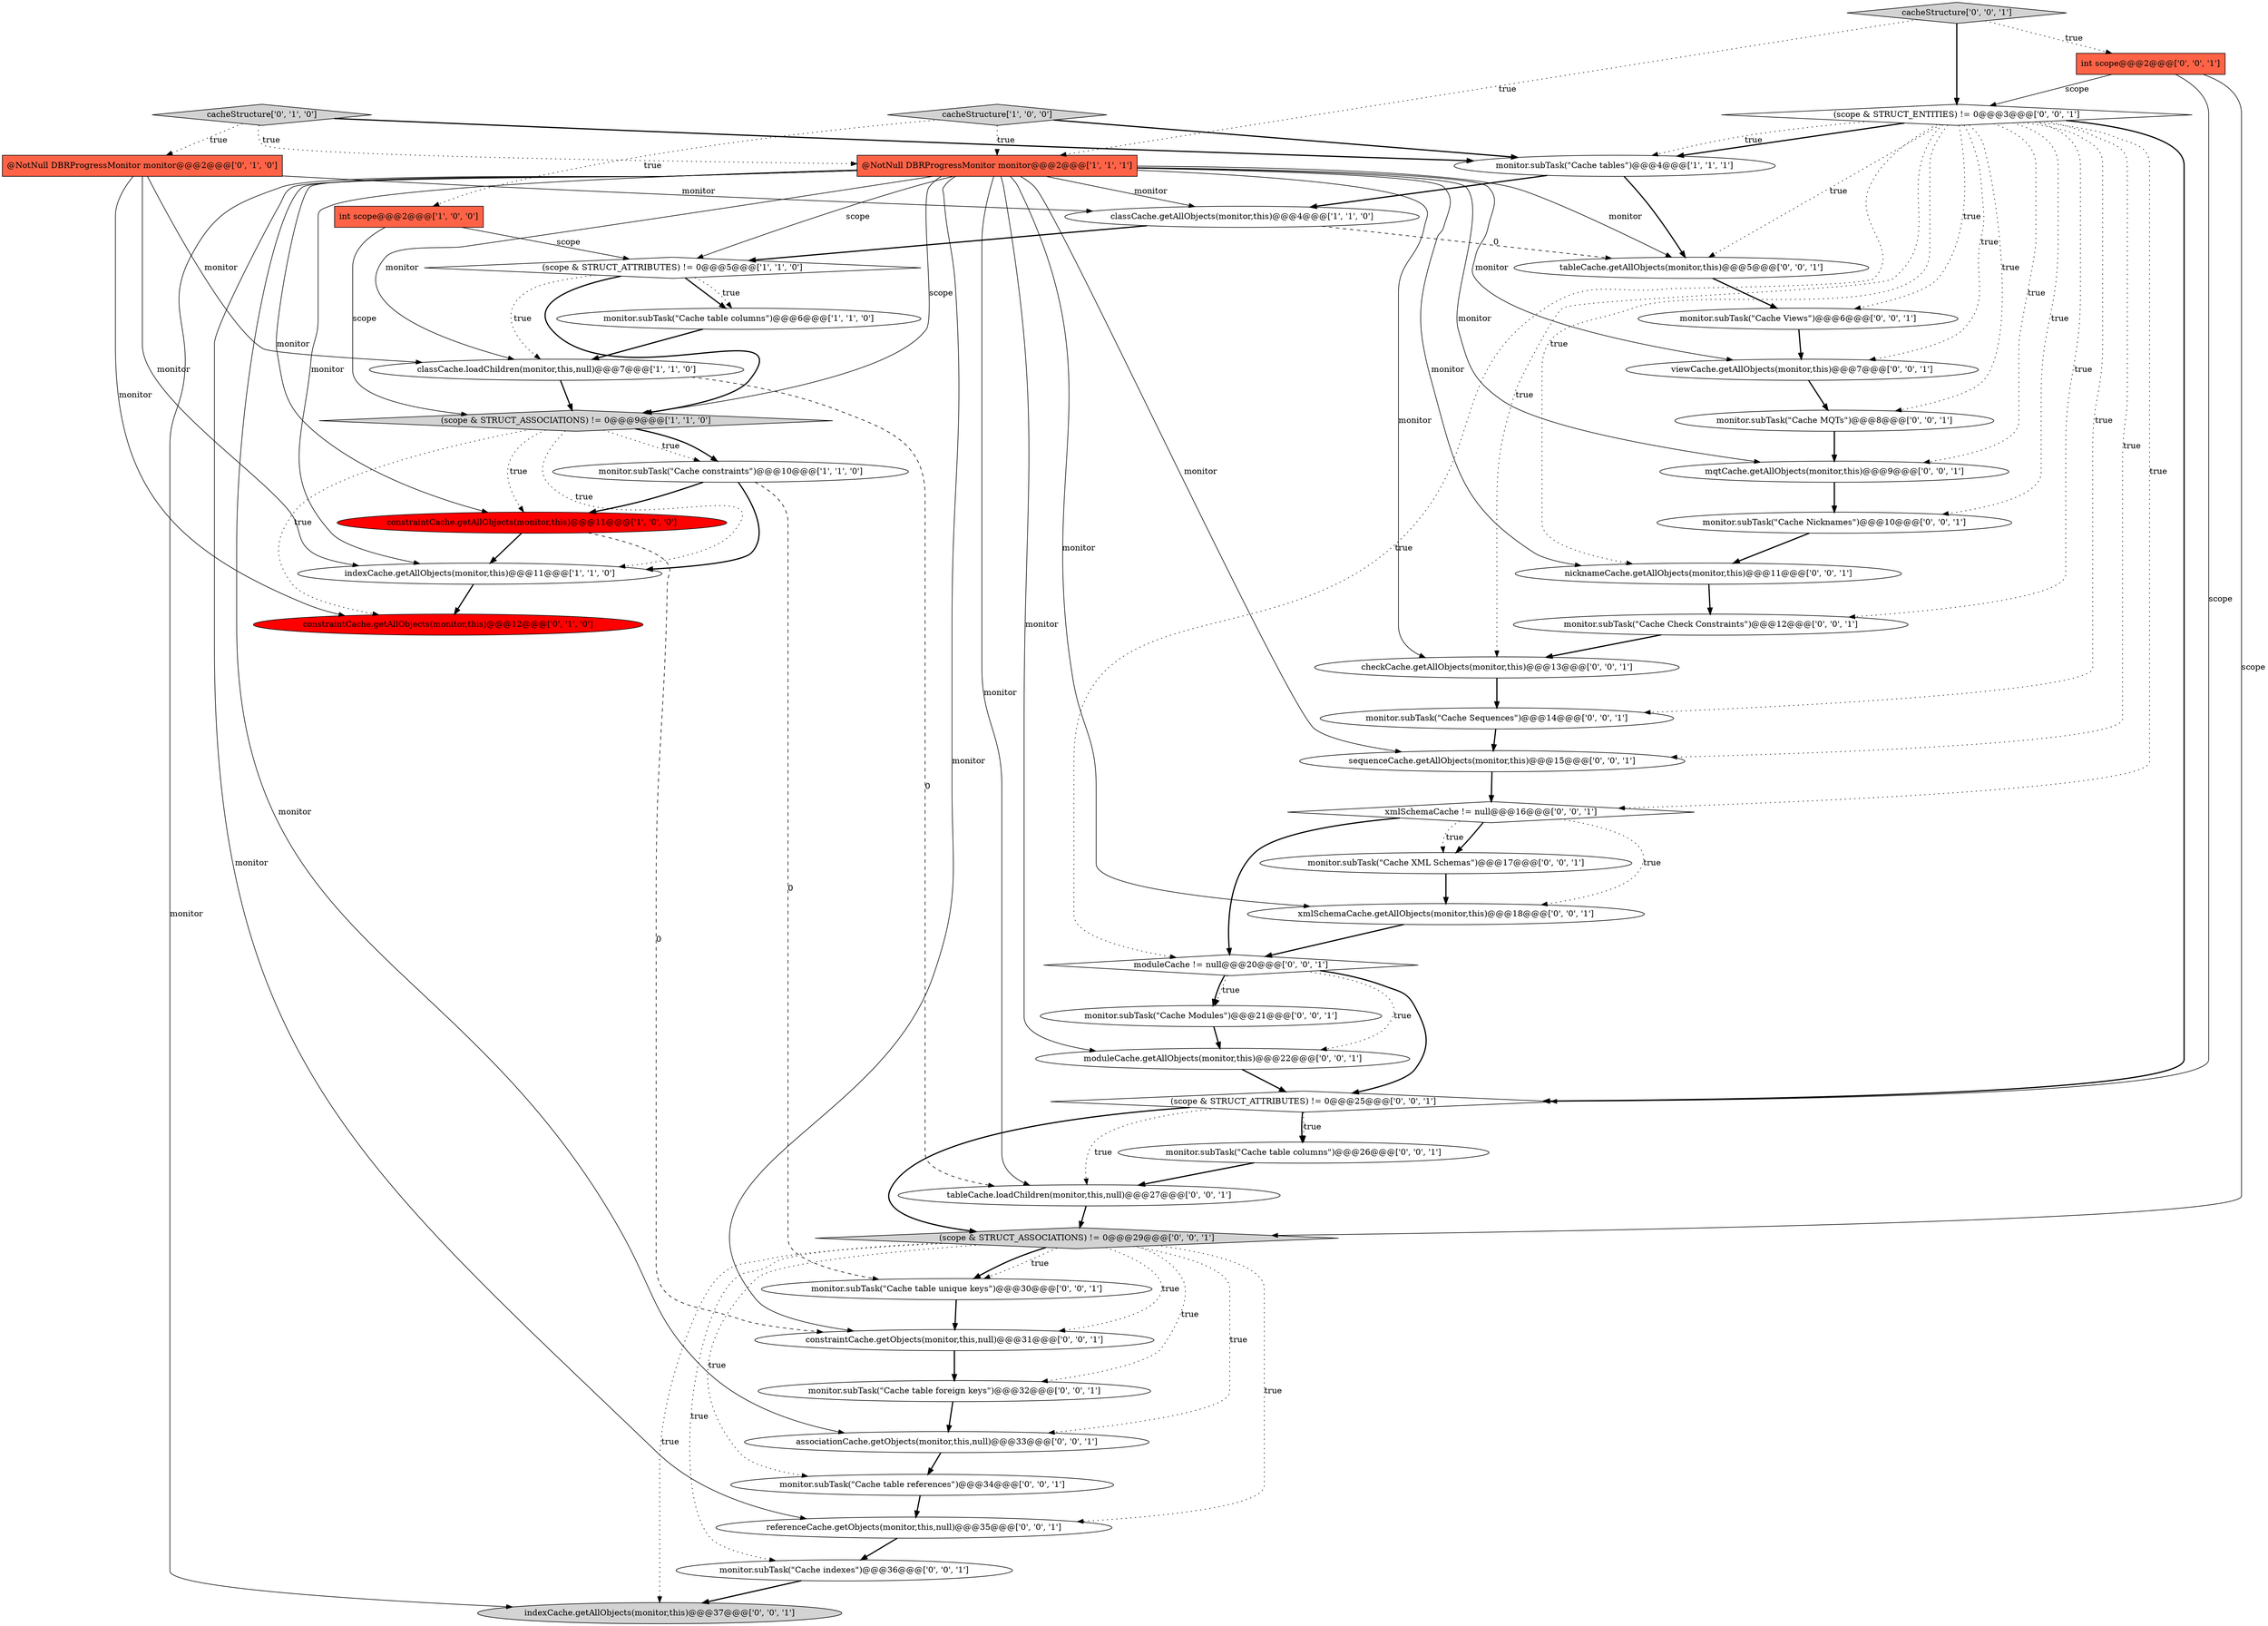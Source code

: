 digraph {
12 [style = filled, label = "@NotNull DBRProgressMonitor monitor@@@2@@@['0', '1', '0']", fillcolor = tomato, shape = box image = "AAA0AAABBB2BBB"];
2 [style = filled, label = "cacheStructure['1', '0', '0']", fillcolor = lightgray, shape = diamond image = "AAA0AAABBB1BBB"];
27 [style = filled, label = "moduleCache.getAllObjects(monitor,this)@@@22@@@['0', '0', '1']", fillcolor = white, shape = ellipse image = "AAA0AAABBB3BBB"];
41 [style = filled, label = "(scope & STRUCT_ATTRIBUTES) != 0@@@25@@@['0', '0', '1']", fillcolor = white, shape = diamond image = "AAA0AAABBB3BBB"];
10 [style = filled, label = "(scope & STRUCT_ATTRIBUTES) != 0@@@5@@@['1', '1', '0']", fillcolor = white, shape = diamond image = "AAA0AAABBB1BBB"];
29 [style = filled, label = "monitor.subTask(\"Cache Views\")@@@6@@@['0', '0', '1']", fillcolor = white, shape = ellipse image = "AAA0AAABBB3BBB"];
31 [style = filled, label = "xmlSchemaCache != null@@@16@@@['0', '0', '1']", fillcolor = white, shape = diamond image = "AAA0AAABBB3BBB"];
3 [style = filled, label = "monitor.subTask(\"Cache tables\")@@@4@@@['1', '1', '1']", fillcolor = white, shape = ellipse image = "AAA0AAABBB1BBB"];
7 [style = filled, label = "indexCache.getAllObjects(monitor,this)@@@11@@@['1', '1', '0']", fillcolor = white, shape = ellipse image = "AAA0AAABBB1BBB"];
15 [style = filled, label = "associationCache.getObjects(monitor,this,null)@@@33@@@['0', '0', '1']", fillcolor = white, shape = ellipse image = "AAA0AAABBB3BBB"];
45 [style = filled, label = "nicknameCache.getAllObjects(monitor,this)@@@11@@@['0', '0', '1']", fillcolor = white, shape = ellipse image = "AAA0AAABBB3BBB"];
19 [style = filled, label = "moduleCache != null@@@20@@@['0', '0', '1']", fillcolor = white, shape = diamond image = "AAA0AAABBB3BBB"];
4 [style = filled, label = "int scope@@@2@@@['1', '0', '0']", fillcolor = tomato, shape = box image = "AAA0AAABBB1BBB"];
46 [style = filled, label = "checkCache.getAllObjects(monitor,this)@@@13@@@['0', '0', '1']", fillcolor = white, shape = ellipse image = "AAA0AAABBB3BBB"];
8 [style = filled, label = "@NotNull DBRProgressMonitor monitor@@@2@@@['1', '1', '1']", fillcolor = tomato, shape = box image = "AAA0AAABBB1BBB"];
38 [style = filled, label = "monitor.subTask(\"Cache indexes\")@@@36@@@['0', '0', '1']", fillcolor = white, shape = ellipse image = "AAA0AAABBB3BBB"];
26 [style = filled, label = "sequenceCache.getAllObjects(monitor,this)@@@15@@@['0', '0', '1']", fillcolor = white, shape = ellipse image = "AAA0AAABBB3BBB"];
34 [style = filled, label = "monitor.subTask(\"Cache Modules\")@@@21@@@['0', '0', '1']", fillcolor = white, shape = ellipse image = "AAA0AAABBB3BBB"];
39 [style = filled, label = "cacheStructure['0', '0', '1']", fillcolor = lightgray, shape = diamond image = "AAA0AAABBB3BBB"];
5 [style = filled, label = "monitor.subTask(\"Cache table columns\")@@@6@@@['1', '1', '0']", fillcolor = white, shape = ellipse image = "AAA0AAABBB1BBB"];
35 [style = filled, label = "tableCache.loadChildren(monitor,this,null)@@@27@@@['0', '0', '1']", fillcolor = white, shape = ellipse image = "AAA0AAABBB3BBB"];
9 [style = filled, label = "classCache.loadChildren(monitor,this,null)@@@7@@@['1', '1', '0']", fillcolor = white, shape = ellipse image = "AAA0AAABBB1BBB"];
25 [style = filled, label = "monitor.subTask(\"Cache table references\")@@@34@@@['0', '0', '1']", fillcolor = white, shape = ellipse image = "AAA0AAABBB3BBB"];
13 [style = filled, label = "cacheStructure['0', '1', '0']", fillcolor = lightgray, shape = diamond image = "AAA0AAABBB2BBB"];
42 [style = filled, label = "constraintCache.getObjects(monitor,this,null)@@@31@@@['0', '0', '1']", fillcolor = white, shape = ellipse image = "AAA0AAABBB3BBB"];
28 [style = filled, label = "monitor.subTask(\"Cache table foreign keys\")@@@32@@@['0', '0', '1']", fillcolor = white, shape = ellipse image = "AAA0AAABBB3BBB"];
32 [style = filled, label = "mqtCache.getAllObjects(monitor,this)@@@9@@@['0', '0', '1']", fillcolor = white, shape = ellipse image = "AAA0AAABBB3BBB"];
43 [style = filled, label = "referenceCache.getObjects(monitor,this,null)@@@35@@@['0', '0', '1']", fillcolor = white, shape = ellipse image = "AAA0AAABBB3BBB"];
36 [style = filled, label = "monitor.subTask(\"Cache Check Constraints\")@@@12@@@['0', '0', '1']", fillcolor = white, shape = ellipse image = "AAA0AAABBB3BBB"];
21 [style = filled, label = "monitor.subTask(\"Cache table columns\")@@@26@@@['0', '0', '1']", fillcolor = white, shape = ellipse image = "AAA0AAABBB3BBB"];
40 [style = filled, label = "(scope & STRUCT_ENTITIES) != 0@@@3@@@['0', '0', '1']", fillcolor = white, shape = diamond image = "AAA0AAABBB3BBB"];
24 [style = filled, label = "(scope & STRUCT_ASSOCIATIONS) != 0@@@29@@@['0', '0', '1']", fillcolor = lightgray, shape = diamond image = "AAA0AAABBB3BBB"];
0 [style = filled, label = "classCache.getAllObjects(monitor,this)@@@4@@@['1', '1', '0']", fillcolor = white, shape = ellipse image = "AAA0AAABBB1BBB"];
16 [style = filled, label = "int scope@@@2@@@['0', '0', '1']", fillcolor = tomato, shape = box image = "AAA0AAABBB3BBB"];
30 [style = filled, label = "monitor.subTask(\"Cache XML Schemas\")@@@17@@@['0', '0', '1']", fillcolor = white, shape = ellipse image = "AAA0AAABBB3BBB"];
18 [style = filled, label = "monitor.subTask(\"Cache MQTs\")@@@8@@@['0', '0', '1']", fillcolor = white, shape = ellipse image = "AAA0AAABBB3BBB"];
6 [style = filled, label = "constraintCache.getAllObjects(monitor,this)@@@11@@@['1', '0', '0']", fillcolor = red, shape = ellipse image = "AAA1AAABBB1BBB"];
1 [style = filled, label = "monitor.subTask(\"Cache constraints\")@@@10@@@['1', '1', '0']", fillcolor = white, shape = ellipse image = "AAA0AAABBB1BBB"];
11 [style = filled, label = "(scope & STRUCT_ASSOCIATIONS) != 0@@@9@@@['1', '1', '0']", fillcolor = lightgray, shape = diamond image = "AAA0AAABBB1BBB"];
44 [style = filled, label = "viewCache.getAllObjects(monitor,this)@@@7@@@['0', '0', '1']", fillcolor = white, shape = ellipse image = "AAA0AAABBB3BBB"];
23 [style = filled, label = "monitor.subTask(\"Cache Sequences\")@@@14@@@['0', '0', '1']", fillcolor = white, shape = ellipse image = "AAA0AAABBB3BBB"];
33 [style = filled, label = "tableCache.getAllObjects(monitor,this)@@@5@@@['0', '0', '1']", fillcolor = white, shape = ellipse image = "AAA0AAABBB3BBB"];
14 [style = filled, label = "constraintCache.getAllObjects(monitor,this)@@@12@@@['0', '1', '0']", fillcolor = red, shape = ellipse image = "AAA1AAABBB2BBB"];
17 [style = filled, label = "xmlSchemaCache.getAllObjects(monitor,this)@@@18@@@['0', '0', '1']", fillcolor = white, shape = ellipse image = "AAA0AAABBB3BBB"];
20 [style = filled, label = "monitor.subTask(\"Cache table unique keys\")@@@30@@@['0', '0', '1']", fillcolor = white, shape = ellipse image = "AAA0AAABBB3BBB"];
37 [style = filled, label = "monitor.subTask(\"Cache Nicknames\")@@@10@@@['0', '0', '1']", fillcolor = white, shape = ellipse image = "AAA0AAABBB3BBB"];
22 [style = filled, label = "indexCache.getAllObjects(monitor,this)@@@37@@@['0', '0', '1']", fillcolor = lightgray, shape = ellipse image = "AAA0AAABBB3BBB"];
32->37 [style = bold, label=""];
9->11 [style = bold, label=""];
40->18 [style = dotted, label="true"];
8->43 [style = solid, label="monitor"];
5->9 [style = bold, label=""];
4->10 [style = solid, label="scope"];
24->25 [style = dotted, label="true"];
15->25 [style = bold, label=""];
11->1 [style = dotted, label="true"];
24->43 [style = dotted, label="true"];
40->31 [style = dotted, label="true"];
8->0 [style = solid, label="monitor"];
25->43 [style = bold, label=""];
40->32 [style = dotted, label="true"];
40->23 [style = dotted, label="true"];
40->36 [style = dotted, label="true"];
40->44 [style = dotted, label="true"];
40->37 [style = dotted, label="true"];
7->14 [style = bold, label=""];
40->46 [style = dotted, label="true"];
8->6 [style = solid, label="monitor"];
8->27 [style = solid, label="monitor"];
24->42 [style = dotted, label="true"];
31->30 [style = bold, label=""];
18->32 [style = bold, label=""];
29->44 [style = bold, label=""];
12->14 [style = solid, label="monitor"];
44->18 [style = bold, label=""];
21->35 [style = bold, label=""];
2->8 [style = dotted, label="true"];
41->21 [style = dotted, label="true"];
10->11 [style = bold, label=""];
11->7 [style = dotted, label="true"];
16->41 [style = solid, label="scope"];
19->34 [style = bold, label=""];
39->8 [style = dotted, label="true"];
40->26 [style = dotted, label="true"];
16->40 [style = solid, label="scope"];
41->21 [style = bold, label=""];
11->14 [style = dotted, label="true"];
8->17 [style = solid, label="monitor"];
8->10 [style = solid, label="scope"];
19->27 [style = dotted, label="true"];
6->42 [style = dashed, label="0"];
3->33 [style = bold, label=""];
3->0 [style = bold, label=""];
40->29 [style = dotted, label="true"];
33->29 [style = bold, label=""];
24->20 [style = bold, label=""];
31->30 [style = dotted, label="true"];
36->46 [style = bold, label=""];
19->41 [style = bold, label=""];
40->3 [style = bold, label=""];
40->3 [style = dotted, label="true"];
24->22 [style = dotted, label="true"];
0->33 [style = dashed, label="0"];
31->17 [style = dotted, label="true"];
8->35 [style = solid, label="monitor"];
8->45 [style = solid, label="monitor"];
37->45 [style = bold, label=""];
8->7 [style = solid, label="monitor"];
6->7 [style = bold, label=""];
8->33 [style = solid, label="monitor"];
8->32 [style = solid, label="monitor"];
8->44 [style = solid, label="monitor"];
19->34 [style = dotted, label="true"];
30->17 [style = bold, label=""];
41->35 [style = dotted, label="true"];
12->7 [style = solid, label="monitor"];
8->11 [style = solid, label="scope"];
2->3 [style = bold, label=""];
45->36 [style = bold, label=""];
12->0 [style = solid, label="monitor"];
10->9 [style = dotted, label="true"];
1->7 [style = bold, label=""];
35->24 [style = bold, label=""];
8->9 [style = solid, label="monitor"];
9->35 [style = dashed, label="0"];
8->22 [style = solid, label="monitor"];
26->31 [style = bold, label=""];
1->6 [style = bold, label=""];
43->38 [style = bold, label=""];
10->5 [style = bold, label=""];
13->8 [style = dotted, label="true"];
11->6 [style = dotted, label="true"];
39->40 [style = bold, label=""];
24->20 [style = dotted, label="true"];
2->4 [style = dotted, label="true"];
20->42 [style = bold, label=""];
42->28 [style = bold, label=""];
46->23 [style = bold, label=""];
31->19 [style = bold, label=""];
40->19 [style = dotted, label="true"];
16->24 [style = solid, label="scope"];
28->15 [style = bold, label=""];
40->33 [style = dotted, label="true"];
41->24 [style = bold, label=""];
13->12 [style = dotted, label="true"];
11->1 [style = bold, label=""];
23->26 [style = bold, label=""];
8->46 [style = solid, label="monitor"];
4->11 [style = solid, label="scope"];
39->16 [style = dotted, label="true"];
24->28 [style = dotted, label="true"];
10->5 [style = dotted, label="true"];
8->26 [style = solid, label="monitor"];
8->15 [style = solid, label="monitor"];
17->19 [style = bold, label=""];
1->20 [style = dashed, label="0"];
24->38 [style = dotted, label="true"];
0->10 [style = bold, label=""];
13->3 [style = bold, label=""];
12->9 [style = solid, label="monitor"];
8->42 [style = solid, label="monitor"];
27->41 [style = bold, label=""];
40->41 [style = bold, label=""];
24->15 [style = dotted, label="true"];
40->45 [style = dotted, label="true"];
38->22 [style = bold, label=""];
34->27 [style = bold, label=""];
}
